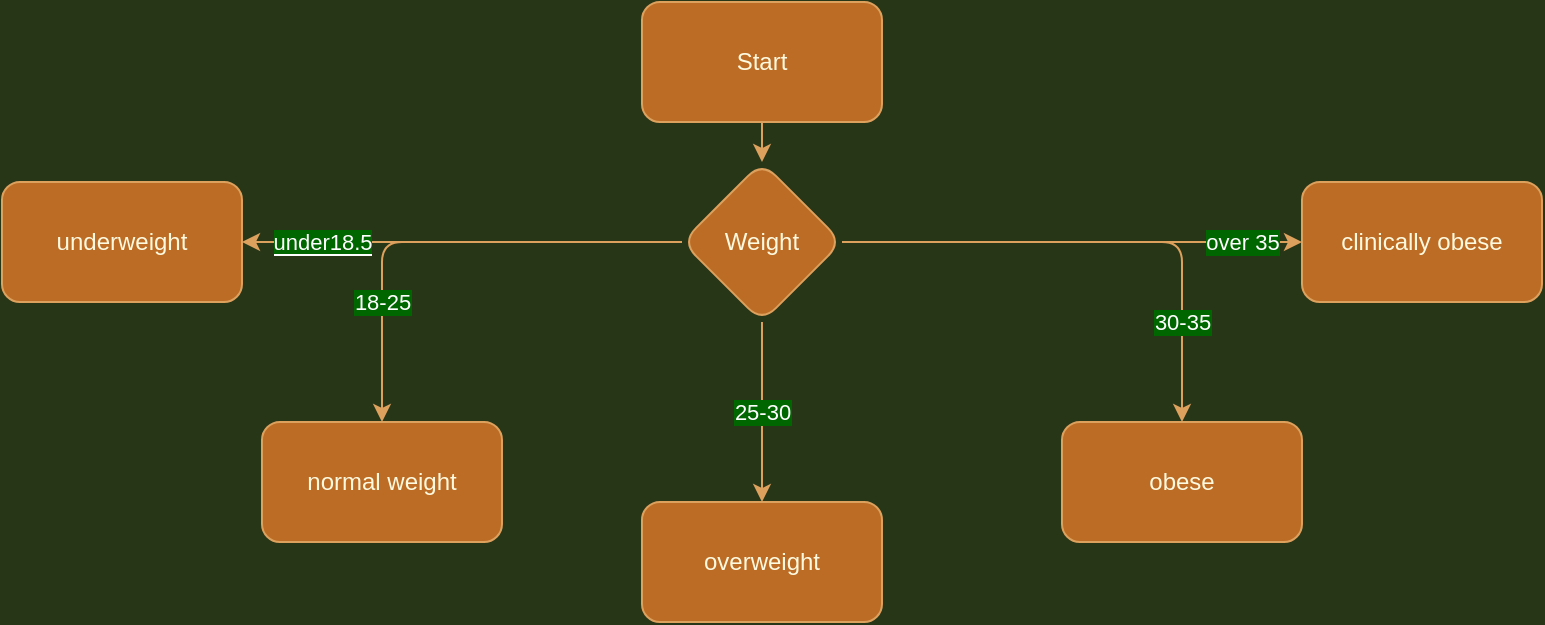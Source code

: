 <mxfile version="17.4.6" type="github">
  <diagram id="C5RBs43oDa-KdzZeNtuy" name="Page-1">
    <mxGraphModel dx="868" dy="488" grid="1" gridSize="10" guides="1" tooltips="1" connect="1" arrows="1" fold="1" page="1" pageScale="1" pageWidth="827" pageHeight="1169" background="#283618" math="0" shadow="0">
      <root>
        <mxCell id="WIyWlLk6GJQsqaUBKTNV-0" />
        <mxCell id="WIyWlLk6GJQsqaUBKTNV-1" parent="WIyWlLk6GJQsqaUBKTNV-0" />
        <mxCell id="DRlufBYP9j4pwEvmyXll-3" value="" style="edgeStyle=orthogonalEdgeStyle;curved=0;rounded=1;sketch=0;orthogonalLoop=1;jettySize=auto;html=1;fontColor=#FEFAE0;strokeColor=#DDA15E;fillColor=#BC6C25;" edge="1" parent="WIyWlLk6GJQsqaUBKTNV-1" source="DRlufBYP9j4pwEvmyXll-1" target="DRlufBYP9j4pwEvmyXll-2">
          <mxGeometry relative="1" as="geometry" />
        </mxCell>
        <mxCell id="DRlufBYP9j4pwEvmyXll-1" value="Start" style="rounded=1;whiteSpace=wrap;html=1;sketch=0;fontColor=#FEFAE0;strokeColor=#DDA15E;fillColor=#BC6C25;" vertex="1" parent="WIyWlLk6GJQsqaUBKTNV-1">
          <mxGeometry x="350" y="10" width="120" height="60" as="geometry" />
        </mxCell>
        <mxCell id="DRlufBYP9j4pwEvmyXll-5" value="&lt;font color=&quot;#ffffff&quot; style=&quot;background-color: rgb(0 , 102 , 0)&quot;&gt;under18.5&lt;/font&gt;" style="edgeStyle=orthogonalEdgeStyle;curved=0;rounded=1;sketch=0;orthogonalLoop=1;jettySize=auto;html=1;fontColor=#FEFAE0;strokeColor=#DDA15E;fillColor=#BC6C25;" edge="1" parent="WIyWlLk6GJQsqaUBKTNV-1" source="DRlufBYP9j4pwEvmyXll-2" target="DRlufBYP9j4pwEvmyXll-4">
          <mxGeometry x="0.636" relative="1" as="geometry">
            <mxPoint as="offset" />
          </mxGeometry>
        </mxCell>
        <mxCell id="DRlufBYP9j4pwEvmyXll-7" value="18-25" style="edgeStyle=orthogonalEdgeStyle;curved=0;rounded=1;sketch=0;orthogonalLoop=1;jettySize=auto;html=1;labelBackgroundColor=#006600;fontColor=#FFFFFF;strokeColor=#DDA15E;fillColor=#BC6C25;" edge="1" parent="WIyWlLk6GJQsqaUBKTNV-1" source="DRlufBYP9j4pwEvmyXll-2" target="DRlufBYP9j4pwEvmyXll-6">
          <mxGeometry x="0.5" relative="1" as="geometry">
            <mxPoint as="offset" />
          </mxGeometry>
        </mxCell>
        <mxCell id="DRlufBYP9j4pwEvmyXll-9" value="25-30" style="edgeStyle=orthogonalEdgeStyle;curved=0;rounded=1;sketch=0;orthogonalLoop=1;jettySize=auto;html=1;labelBackgroundColor=#006600;fontColor=#FFFFFF;strokeColor=#DDA15E;fillColor=#BC6C25;" edge="1" parent="WIyWlLk6GJQsqaUBKTNV-1" source="DRlufBYP9j4pwEvmyXll-2" target="DRlufBYP9j4pwEvmyXll-8">
          <mxGeometry relative="1" as="geometry" />
        </mxCell>
        <mxCell id="DRlufBYP9j4pwEvmyXll-11" value="over 35" style="edgeStyle=orthogonalEdgeStyle;curved=0;rounded=1;sketch=0;orthogonalLoop=1;jettySize=auto;html=1;labelBackgroundColor=#006600;fontColor=#FFFFFF;strokeColor=#DDA15E;fillColor=#BC6C25;" edge="1" parent="WIyWlLk6GJQsqaUBKTNV-1" source="DRlufBYP9j4pwEvmyXll-2" target="DRlufBYP9j4pwEvmyXll-10">
          <mxGeometry x="0.739" relative="1" as="geometry">
            <mxPoint as="offset" />
          </mxGeometry>
        </mxCell>
        <mxCell id="DRlufBYP9j4pwEvmyXll-13" value="30-35" style="edgeStyle=orthogonalEdgeStyle;curved=0;rounded=1;sketch=0;orthogonalLoop=1;jettySize=auto;html=1;labelBackgroundColor=#006600;fontColor=#FFFFFF;strokeColor=#DDA15E;fillColor=#BC6C25;" edge="1" parent="WIyWlLk6GJQsqaUBKTNV-1" source="DRlufBYP9j4pwEvmyXll-2" target="DRlufBYP9j4pwEvmyXll-12">
          <mxGeometry x="0.615" relative="1" as="geometry">
            <mxPoint as="offset" />
          </mxGeometry>
        </mxCell>
        <mxCell id="DRlufBYP9j4pwEvmyXll-2" value="Weight" style="rhombus;whiteSpace=wrap;html=1;fillColor=#BC6C25;strokeColor=#DDA15E;fontColor=#FEFAE0;rounded=1;sketch=0;" vertex="1" parent="WIyWlLk6GJQsqaUBKTNV-1">
          <mxGeometry x="370" y="90" width="80" height="80" as="geometry" />
        </mxCell>
        <mxCell id="DRlufBYP9j4pwEvmyXll-4" value="underweight" style="whiteSpace=wrap;html=1;fillColor=#BC6C25;strokeColor=#DDA15E;fontColor=#FEFAE0;rounded=1;sketch=0;" vertex="1" parent="WIyWlLk6GJQsqaUBKTNV-1">
          <mxGeometry x="30" y="100" width="120" height="60" as="geometry" />
        </mxCell>
        <mxCell id="DRlufBYP9j4pwEvmyXll-6" value="normal weight" style="whiteSpace=wrap;html=1;fillColor=#BC6C25;strokeColor=#DDA15E;fontColor=#FEFAE0;rounded=1;sketch=0;" vertex="1" parent="WIyWlLk6GJQsqaUBKTNV-1">
          <mxGeometry x="160" y="220" width="120" height="60" as="geometry" />
        </mxCell>
        <mxCell id="DRlufBYP9j4pwEvmyXll-8" value="overweight" style="whiteSpace=wrap;html=1;fillColor=#BC6C25;strokeColor=#DDA15E;fontColor=#FEFAE0;rounded=1;sketch=0;" vertex="1" parent="WIyWlLk6GJQsqaUBKTNV-1">
          <mxGeometry x="350" y="260" width="120" height="60" as="geometry" />
        </mxCell>
        <mxCell id="DRlufBYP9j4pwEvmyXll-10" value="clinically obese" style="whiteSpace=wrap;html=1;fillColor=#BC6C25;strokeColor=#DDA15E;fontColor=#FEFAE0;rounded=1;sketch=0;" vertex="1" parent="WIyWlLk6GJQsqaUBKTNV-1">
          <mxGeometry x="680" y="100" width="120" height="60" as="geometry" />
        </mxCell>
        <mxCell id="DRlufBYP9j4pwEvmyXll-12" value="obese" style="whiteSpace=wrap;html=1;fillColor=#BC6C25;strokeColor=#DDA15E;fontColor=#FEFAE0;rounded=1;sketch=0;" vertex="1" parent="WIyWlLk6GJQsqaUBKTNV-1">
          <mxGeometry x="560" y="220" width="120" height="60" as="geometry" />
        </mxCell>
      </root>
    </mxGraphModel>
  </diagram>
</mxfile>
